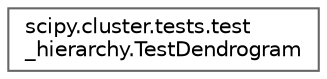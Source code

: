digraph "Graphical Class Hierarchy"
{
 // LATEX_PDF_SIZE
  bgcolor="transparent";
  edge [fontname=Helvetica,fontsize=10,labelfontname=Helvetica,labelfontsize=10];
  node [fontname=Helvetica,fontsize=10,shape=box,height=0.2,width=0.4];
  rankdir="LR";
  Node0 [id="Node000000",label="scipy.cluster.tests.test\l_hierarchy.TestDendrogram",height=0.2,width=0.4,color="grey40", fillcolor="white", style="filled",URL="$d9/d97/classscipy_1_1cluster_1_1tests_1_1test__hierarchy_1_1TestDendrogram.html",tooltip=" "];
}
